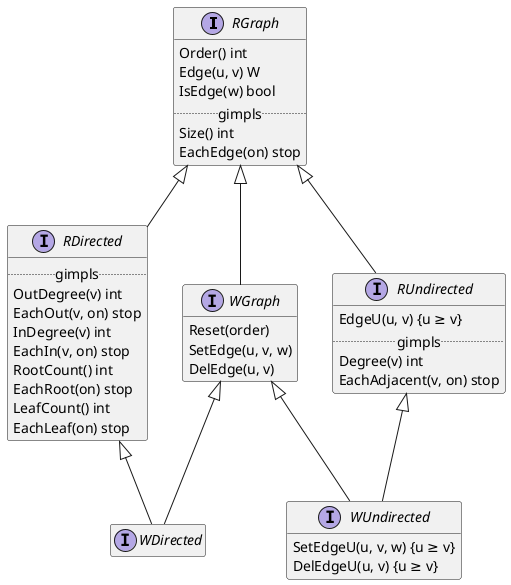 @startuml
hide empty attributes
hide empty methods

interface RGraph {
  Order() int
  Edge(u, v) W
  IsEdge(w) bool
.. gimpls ..
  Size() int
  EachEdge(on) stop
}

interface RDirected {
.. gimpls ..
  OutDegree(v) int
  EachOut(v, on) stop
  InDegree(v) int
  EachIn(v, on) stop
  RootCount() int
  EachRoot(on) stop
  LeafCount() int
  EachLeaf(on) stop
}

RGraph <|-- RDirected

interface RUndirected {
  EdgeU(u, v) {u ≥ v}
.. gimpls ..
  Degree(v) int
  EachAdjacent(v, on) stop
}

RGraph <|-- RUndirected

interface WGraph {
  Reset(order)
  SetEdge(u, v, w)
  DelEdge(u, v)
}

RGraph <|-- WGraph

interface WDirected

WGraph <|-- WDirected
RDirected <|-- WDirected

interface WUndirected {
  SetEdgeU(u, v, w) {u ≥ v}
  DelEdgeU(u, v) {u ≥ v}
}

WGraph <|-- WUndirected
RUndirected <|-- WUndirected

@enduml